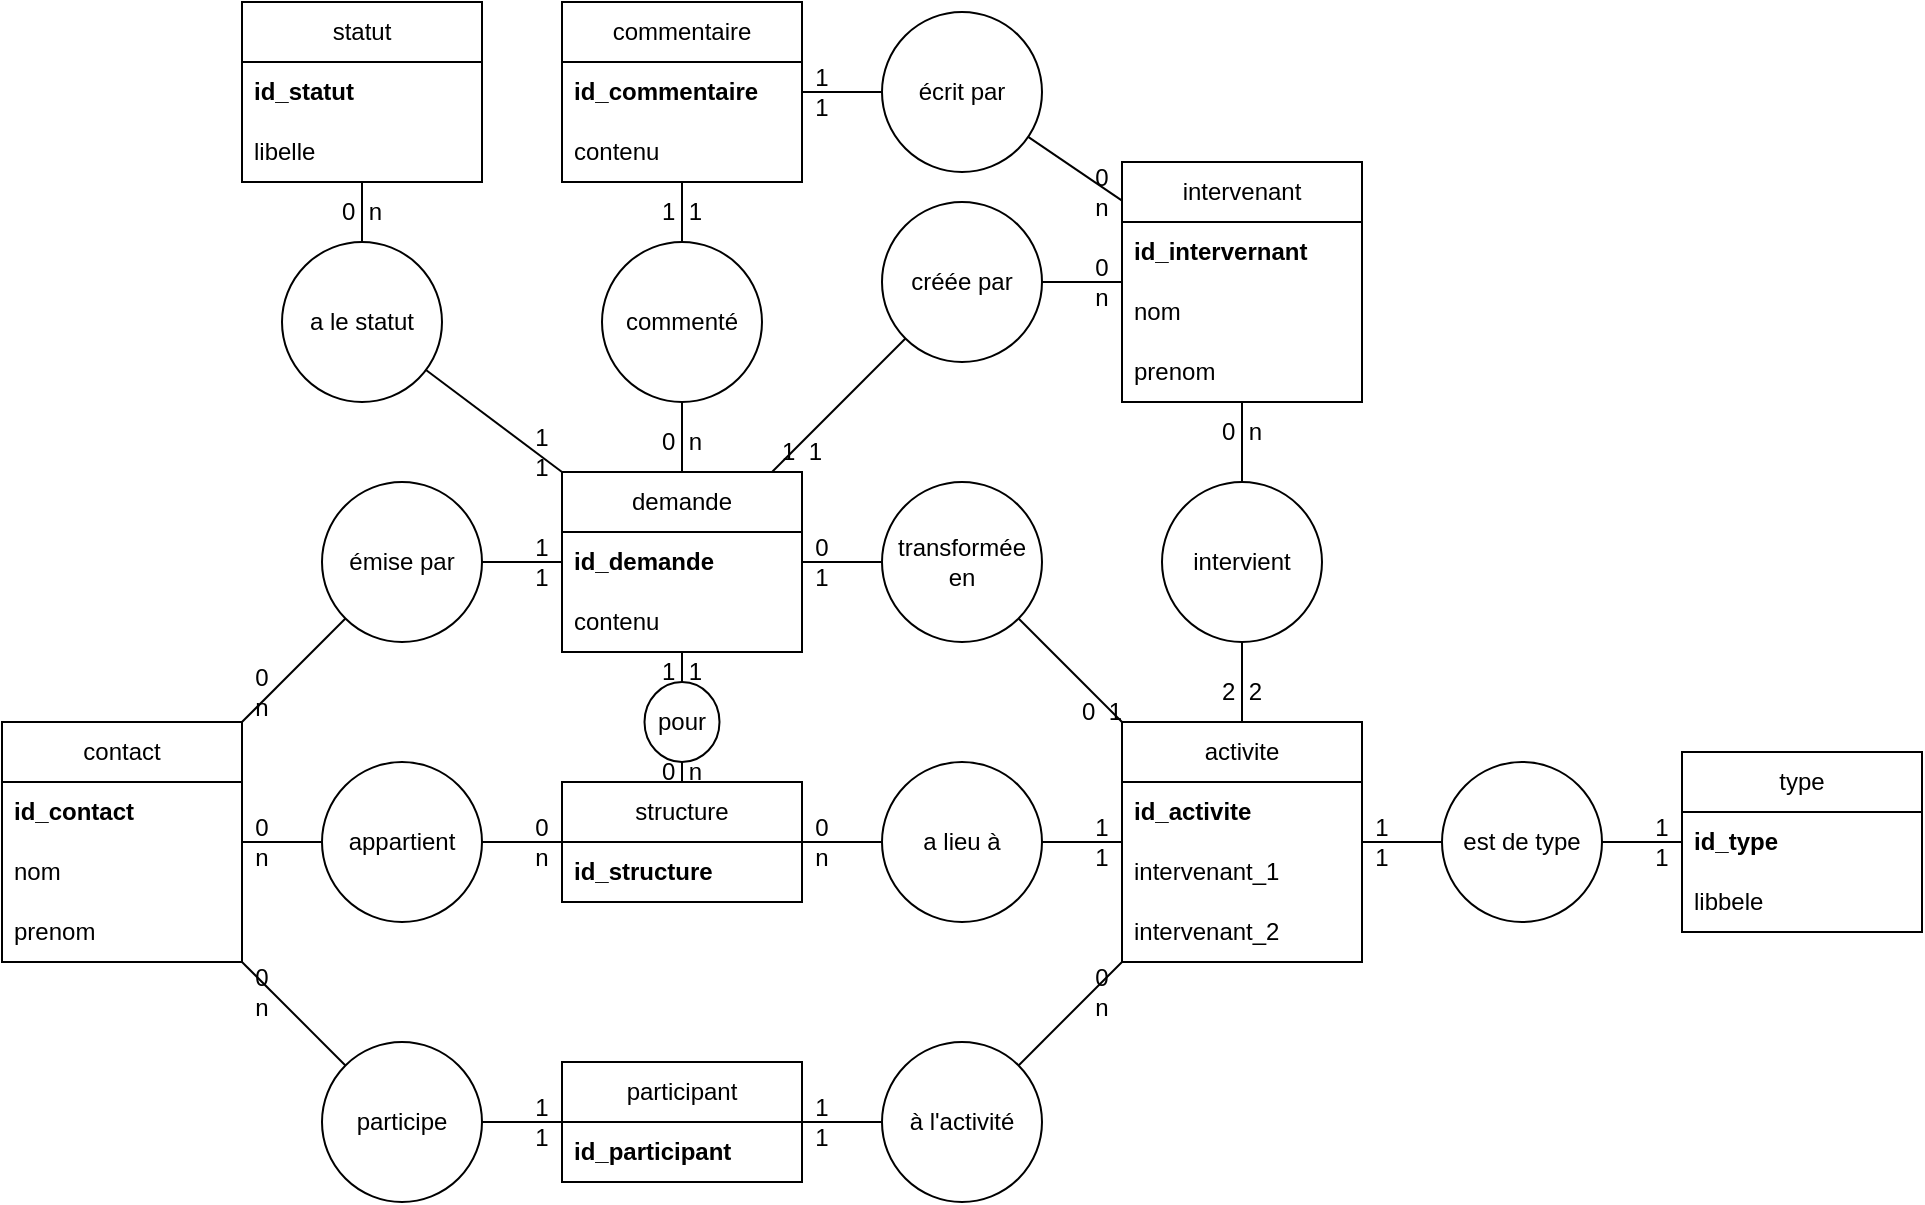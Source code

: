 <mxfile version="26.1.1">
  <diagram name="Page-1" id="g46BpmcK36E0bf87jSdf">
    <mxGraphModel dx="1851" dy="1764" grid="1" gridSize="10" guides="1" tooltips="1" connect="1" arrows="1" fold="1" page="1" pageScale="1" pageWidth="827" pageHeight="1169" math="0" shadow="0">
      <root>
        <mxCell id="0" />
        <mxCell id="1" parent="0" />
        <mxCell id="07VjOxCn-JuGPkoLpXRE-1" value="structure" style="swimlane;fontStyle=0;childLayout=stackLayout;horizontal=1;startSize=30;horizontalStack=0;resizeParent=1;resizeParentMax=0;resizeLast=0;collapsible=1;marginBottom=0;whiteSpace=wrap;html=1;" vertex="1" parent="1">
          <mxGeometry x="160" y="320" width="120" height="60" as="geometry" />
        </mxCell>
        <mxCell id="07VjOxCn-JuGPkoLpXRE-2" value="&lt;b&gt;id_structure&lt;/b&gt;" style="text;strokeColor=none;fillColor=none;align=left;verticalAlign=middle;spacingLeft=4;spacingRight=4;overflow=hidden;points=[[0,0.5],[1,0.5]];portConstraint=eastwest;rotatable=0;whiteSpace=wrap;html=1;" vertex="1" parent="07VjOxCn-JuGPkoLpXRE-1">
          <mxGeometry y="30" width="120" height="30" as="geometry" />
        </mxCell>
        <mxCell id="07VjOxCn-JuGPkoLpXRE-5" value="activite" style="swimlane;fontStyle=0;childLayout=stackLayout;horizontal=1;startSize=30;horizontalStack=0;resizeParent=1;resizeParentMax=0;resizeLast=0;collapsible=1;marginBottom=0;whiteSpace=wrap;html=1;" vertex="1" parent="1">
          <mxGeometry x="440" y="290" width="120" height="120" as="geometry" />
        </mxCell>
        <mxCell id="07VjOxCn-JuGPkoLpXRE-6" value="&lt;b&gt;id_activite&lt;/b&gt;" style="text;strokeColor=none;fillColor=none;align=left;verticalAlign=middle;spacingLeft=4;spacingRight=4;overflow=hidden;points=[[0,0.5],[1,0.5]];portConstraint=eastwest;rotatable=0;whiteSpace=wrap;html=1;" vertex="1" parent="07VjOxCn-JuGPkoLpXRE-5">
          <mxGeometry y="30" width="120" height="30" as="geometry" />
        </mxCell>
        <mxCell id="07VjOxCn-JuGPkoLpXRE-7" value="intervenant_1" style="text;strokeColor=none;fillColor=none;align=left;verticalAlign=middle;spacingLeft=4;spacingRight=4;overflow=hidden;points=[[0,0.5],[1,0.5]];portConstraint=eastwest;rotatable=0;whiteSpace=wrap;html=1;" vertex="1" parent="07VjOxCn-JuGPkoLpXRE-5">
          <mxGeometry y="60" width="120" height="30" as="geometry" />
        </mxCell>
        <mxCell id="07VjOxCn-JuGPkoLpXRE-8" value="intervenant_2" style="text;strokeColor=none;fillColor=none;align=left;verticalAlign=middle;spacingLeft=4;spacingRight=4;overflow=hidden;points=[[0,0.5],[1,0.5]];portConstraint=eastwest;rotatable=0;whiteSpace=wrap;html=1;" vertex="1" parent="07VjOxCn-JuGPkoLpXRE-5">
          <mxGeometry y="90" width="120" height="30" as="geometry" />
        </mxCell>
        <mxCell id="07VjOxCn-JuGPkoLpXRE-9" value="contact" style="swimlane;fontStyle=0;childLayout=stackLayout;horizontal=1;startSize=30;horizontalStack=0;resizeParent=1;resizeParentMax=0;resizeLast=0;collapsible=1;marginBottom=0;whiteSpace=wrap;html=1;" vertex="1" parent="1">
          <mxGeometry x="-120" y="290" width="120" height="120" as="geometry" />
        </mxCell>
        <mxCell id="07VjOxCn-JuGPkoLpXRE-10" value="&lt;b&gt;id_contact&lt;/b&gt;" style="text;strokeColor=none;fillColor=none;align=left;verticalAlign=middle;spacingLeft=4;spacingRight=4;overflow=hidden;points=[[0,0.5],[1,0.5]];portConstraint=eastwest;rotatable=0;whiteSpace=wrap;html=1;" vertex="1" parent="07VjOxCn-JuGPkoLpXRE-9">
          <mxGeometry y="30" width="120" height="30" as="geometry" />
        </mxCell>
        <mxCell id="07VjOxCn-JuGPkoLpXRE-11" value="nom" style="text;strokeColor=none;fillColor=none;align=left;verticalAlign=middle;spacingLeft=4;spacingRight=4;overflow=hidden;points=[[0,0.5],[1,0.5]];portConstraint=eastwest;rotatable=0;whiteSpace=wrap;html=1;" vertex="1" parent="07VjOxCn-JuGPkoLpXRE-9">
          <mxGeometry y="60" width="120" height="30" as="geometry" />
        </mxCell>
        <mxCell id="07VjOxCn-JuGPkoLpXRE-12" value="prenom" style="text;strokeColor=none;fillColor=none;align=left;verticalAlign=middle;spacingLeft=4;spacingRight=4;overflow=hidden;points=[[0,0.5],[1,0.5]];portConstraint=eastwest;rotatable=0;whiteSpace=wrap;html=1;" vertex="1" parent="07VjOxCn-JuGPkoLpXRE-9">
          <mxGeometry y="90" width="120" height="30" as="geometry" />
        </mxCell>
        <mxCell id="07VjOxCn-JuGPkoLpXRE-14" value="appartient" style="ellipse;whiteSpace=wrap;html=1;" vertex="1" parent="1">
          <mxGeometry x="40" y="310" width="80" height="80" as="geometry" />
        </mxCell>
        <mxCell id="07VjOxCn-JuGPkoLpXRE-16" value="" style="endArrow=none;html=1;rounded=0;" edge="1" parent="1" source="07VjOxCn-JuGPkoLpXRE-1" target="07VjOxCn-JuGPkoLpXRE-14">
          <mxGeometry width="50" height="50" relative="1" as="geometry">
            <mxPoint x="294" y="310" as="sourcePoint" />
            <mxPoint x="344" y="260" as="targetPoint" />
          </mxGeometry>
        </mxCell>
        <mxCell id="07VjOxCn-JuGPkoLpXRE-17" value="" style="endArrow=none;html=1;rounded=0;" edge="1" parent="1" source="07VjOxCn-JuGPkoLpXRE-14" target="07VjOxCn-JuGPkoLpXRE-9">
          <mxGeometry width="50" height="50" relative="1" as="geometry">
            <mxPoint x="380" y="360" as="sourcePoint" />
            <mxPoint x="430" y="310" as="targetPoint" />
          </mxGeometry>
        </mxCell>
        <mxCell id="07VjOxCn-JuGPkoLpXRE-18" value="0&lt;div&gt;n&lt;/div&gt;" style="text;html=1;align=center;verticalAlign=middle;whiteSpace=wrap;rounded=0;" vertex="1" parent="1">
          <mxGeometry x="120" y="335" width="60" height="30" as="geometry" />
        </mxCell>
        <mxCell id="07VjOxCn-JuGPkoLpXRE-19" value="0&lt;div&gt;n&lt;/div&gt;" style="text;html=1;align=center;verticalAlign=middle;whiteSpace=wrap;rounded=0;" vertex="1" parent="1">
          <mxGeometry x="-20" y="335" width="60" height="30" as="geometry" />
        </mxCell>
        <mxCell id="07VjOxCn-JuGPkoLpXRE-20" value="intervenant" style="swimlane;fontStyle=0;childLayout=stackLayout;horizontal=1;startSize=30;horizontalStack=0;resizeParent=1;resizeParentMax=0;resizeLast=0;collapsible=1;marginBottom=0;whiteSpace=wrap;html=1;" vertex="1" parent="1">
          <mxGeometry x="440" y="10" width="120" height="120" as="geometry" />
        </mxCell>
        <mxCell id="07VjOxCn-JuGPkoLpXRE-21" value="&lt;b&gt;id_intervernant&lt;/b&gt;" style="text;strokeColor=none;fillColor=none;align=left;verticalAlign=middle;spacingLeft=4;spacingRight=4;overflow=hidden;points=[[0,0.5],[1,0.5]];portConstraint=eastwest;rotatable=0;whiteSpace=wrap;html=1;" vertex="1" parent="07VjOxCn-JuGPkoLpXRE-20">
          <mxGeometry y="30" width="120" height="30" as="geometry" />
        </mxCell>
        <mxCell id="07VjOxCn-JuGPkoLpXRE-22" value="nom" style="text;strokeColor=none;fillColor=none;align=left;verticalAlign=middle;spacingLeft=4;spacingRight=4;overflow=hidden;points=[[0,0.5],[1,0.5]];portConstraint=eastwest;rotatable=0;whiteSpace=wrap;html=1;" vertex="1" parent="07VjOxCn-JuGPkoLpXRE-20">
          <mxGeometry y="60" width="120" height="30" as="geometry" />
        </mxCell>
        <mxCell id="07VjOxCn-JuGPkoLpXRE-23" value="prenom" style="text;strokeColor=none;fillColor=none;align=left;verticalAlign=middle;spacingLeft=4;spacingRight=4;overflow=hidden;points=[[0,0.5],[1,0.5]];portConstraint=eastwest;rotatable=0;whiteSpace=wrap;html=1;" vertex="1" parent="07VjOxCn-JuGPkoLpXRE-20">
          <mxGeometry y="90" width="120" height="30" as="geometry" />
        </mxCell>
        <mxCell id="07VjOxCn-JuGPkoLpXRE-26" value="intervient" style="ellipse;whiteSpace=wrap;html=1;" vertex="1" parent="1">
          <mxGeometry x="460" y="170" width="80" height="80" as="geometry" />
        </mxCell>
        <mxCell id="07VjOxCn-JuGPkoLpXRE-29" value="" style="endArrow=none;html=1;rounded=0;" edge="1" parent="1" source="07VjOxCn-JuGPkoLpXRE-26" target="07VjOxCn-JuGPkoLpXRE-20">
          <mxGeometry width="50" height="50" relative="1" as="geometry">
            <mxPoint x="481" y="181" as="sourcePoint" />
            <mxPoint x="493" y="140" as="targetPoint" />
          </mxGeometry>
        </mxCell>
        <mxCell id="07VjOxCn-JuGPkoLpXRE-30" value="" style="endArrow=none;html=1;rounded=0;" edge="1" parent="1" source="07VjOxCn-JuGPkoLpXRE-5" target="07VjOxCn-JuGPkoLpXRE-26">
          <mxGeometry width="50" height="50" relative="1" as="geometry">
            <mxPoint x="539" y="181" as="sourcePoint" />
            <mxPoint x="527" y="140" as="targetPoint" />
          </mxGeometry>
        </mxCell>
        <mxCell id="07VjOxCn-JuGPkoLpXRE-32" value="0&amp;nbsp; n" style="text;html=1;align=center;verticalAlign=middle;whiteSpace=wrap;rounded=0;" vertex="1" parent="1">
          <mxGeometry x="470" y="130" width="60" height="30" as="geometry" />
        </mxCell>
        <mxCell id="07VjOxCn-JuGPkoLpXRE-34" value="2&amp;nbsp; 2" style="text;html=1;align=center;verticalAlign=middle;whiteSpace=wrap;rounded=0;" vertex="1" parent="1">
          <mxGeometry x="470" y="260" width="60" height="30" as="geometry" />
        </mxCell>
        <mxCell id="07VjOxCn-JuGPkoLpXRE-35" value="a lieu à" style="ellipse;whiteSpace=wrap;html=1;" vertex="1" parent="1">
          <mxGeometry x="320" y="310" width="80" height="80" as="geometry" />
        </mxCell>
        <mxCell id="07VjOxCn-JuGPkoLpXRE-36" value="" style="endArrow=none;html=1;rounded=0;" edge="1" parent="1" source="07VjOxCn-JuGPkoLpXRE-35" target="07VjOxCn-JuGPkoLpXRE-5">
          <mxGeometry width="50" height="50" relative="1" as="geometry">
            <mxPoint x="410" y="320" as="sourcePoint" />
            <mxPoint x="460" y="270" as="targetPoint" />
          </mxGeometry>
        </mxCell>
        <mxCell id="07VjOxCn-JuGPkoLpXRE-39" value="" style="endArrow=none;html=1;rounded=0;" edge="1" parent="1" source="07VjOxCn-JuGPkoLpXRE-35" target="07VjOxCn-JuGPkoLpXRE-1">
          <mxGeometry width="50" height="50" relative="1" as="geometry">
            <mxPoint x="380" y="420" as="sourcePoint" />
            <mxPoint x="420" y="420" as="targetPoint" />
          </mxGeometry>
        </mxCell>
        <mxCell id="07VjOxCn-JuGPkoLpXRE-41" value="type" style="swimlane;fontStyle=0;childLayout=stackLayout;horizontal=1;startSize=30;horizontalStack=0;resizeParent=1;resizeParentMax=0;resizeLast=0;collapsible=1;marginBottom=0;whiteSpace=wrap;html=1;" vertex="1" parent="1">
          <mxGeometry x="720" y="305" width="120" height="90" as="geometry" />
        </mxCell>
        <mxCell id="07VjOxCn-JuGPkoLpXRE-42" value="&lt;b&gt;id_type&lt;/b&gt;" style="text;strokeColor=none;fillColor=none;align=left;verticalAlign=middle;spacingLeft=4;spacingRight=4;overflow=hidden;points=[[0,0.5],[1,0.5]];portConstraint=eastwest;rotatable=0;whiteSpace=wrap;html=1;" vertex="1" parent="07VjOxCn-JuGPkoLpXRE-41">
          <mxGeometry y="30" width="120" height="30" as="geometry" />
        </mxCell>
        <mxCell id="07VjOxCn-JuGPkoLpXRE-44" value="libbele" style="text;strokeColor=none;fillColor=none;align=left;verticalAlign=middle;spacingLeft=4;spacingRight=4;overflow=hidden;points=[[0,0.5],[1,0.5]];portConstraint=eastwest;rotatable=0;whiteSpace=wrap;html=1;" vertex="1" parent="07VjOxCn-JuGPkoLpXRE-41">
          <mxGeometry y="60" width="120" height="30" as="geometry" />
        </mxCell>
        <mxCell id="07VjOxCn-JuGPkoLpXRE-50" value="est de type" style="ellipse;whiteSpace=wrap;html=1;" vertex="1" parent="1">
          <mxGeometry x="600" y="310" width="80" height="80" as="geometry" />
        </mxCell>
        <mxCell id="07VjOxCn-JuGPkoLpXRE-51" value="" style="endArrow=none;html=1;rounded=0;" edge="1" source="07VjOxCn-JuGPkoLpXRE-50" parent="1" target="07VjOxCn-JuGPkoLpXRE-41">
          <mxGeometry width="50" height="50" relative="1" as="geometry">
            <mxPoint x="730" y="330" as="sourcePoint" />
            <mxPoint x="760" y="360" as="targetPoint" />
          </mxGeometry>
        </mxCell>
        <mxCell id="07VjOxCn-JuGPkoLpXRE-52" value="" style="endArrow=none;html=1;rounded=0;" edge="1" source="07VjOxCn-JuGPkoLpXRE-50" parent="1" target="07VjOxCn-JuGPkoLpXRE-5">
          <mxGeometry width="50" height="50" relative="1" as="geometry">
            <mxPoint x="700" y="430" as="sourcePoint" />
            <mxPoint x="600" y="360" as="targetPoint" />
          </mxGeometry>
        </mxCell>
        <mxCell id="07VjOxCn-JuGPkoLpXRE-53" value="1&lt;div&gt;1&lt;/div&gt;" style="text;html=1;align=center;verticalAlign=middle;whiteSpace=wrap;rounded=0;" vertex="1" parent="1">
          <mxGeometry x="540" y="335" width="60" height="30" as="geometry" />
        </mxCell>
        <mxCell id="07VjOxCn-JuGPkoLpXRE-54" value="1&lt;div&gt;1&lt;/div&gt;" style="text;html=1;align=center;verticalAlign=middle;whiteSpace=wrap;rounded=0;" vertex="1" parent="1">
          <mxGeometry x="680" y="335" width="60" height="30" as="geometry" />
        </mxCell>
        <mxCell id="07VjOxCn-JuGPkoLpXRE-55" value="1&lt;div&gt;1&lt;/div&gt;" style="text;html=1;align=center;verticalAlign=middle;whiteSpace=wrap;rounded=0;" vertex="1" parent="1">
          <mxGeometry x="400" y="335" width="60" height="30" as="geometry" />
        </mxCell>
        <mxCell id="07VjOxCn-JuGPkoLpXRE-56" value="0&lt;div&gt;n&lt;/div&gt;" style="text;html=1;align=center;verticalAlign=middle;whiteSpace=wrap;rounded=0;" vertex="1" parent="1">
          <mxGeometry x="260" y="335" width="60" height="30" as="geometry" />
        </mxCell>
        <mxCell id="07VjOxCn-JuGPkoLpXRE-57" value="demande" style="swimlane;fontStyle=0;childLayout=stackLayout;horizontal=1;startSize=30;horizontalStack=0;resizeParent=1;resizeParentMax=0;resizeLast=0;collapsible=1;marginBottom=0;whiteSpace=wrap;html=1;" vertex="1" parent="1">
          <mxGeometry x="160" y="165" width="120" height="90" as="geometry" />
        </mxCell>
        <mxCell id="07VjOxCn-JuGPkoLpXRE-58" value="&lt;b&gt;id_demande&lt;/b&gt;" style="text;strokeColor=none;fillColor=none;align=left;verticalAlign=middle;spacingLeft=4;spacingRight=4;overflow=hidden;points=[[0,0.5],[1,0.5]];portConstraint=eastwest;rotatable=0;whiteSpace=wrap;html=1;" vertex="1" parent="07VjOxCn-JuGPkoLpXRE-57">
          <mxGeometry y="30" width="120" height="30" as="geometry" />
        </mxCell>
        <mxCell id="07VjOxCn-JuGPkoLpXRE-59" value="contenu" style="text;strokeColor=none;fillColor=none;align=left;verticalAlign=middle;spacingLeft=4;spacingRight=4;overflow=hidden;points=[[0,0.5],[1,0.5]];portConstraint=eastwest;rotatable=0;whiteSpace=wrap;html=1;" vertex="1" parent="07VjOxCn-JuGPkoLpXRE-57">
          <mxGeometry y="60" width="120" height="30" as="geometry" />
        </mxCell>
        <mxCell id="07VjOxCn-JuGPkoLpXRE-61" value="transformée&lt;div&gt;en&lt;/div&gt;" style="ellipse;whiteSpace=wrap;html=1;" vertex="1" parent="1">
          <mxGeometry x="320" y="170" width="80" height="80" as="geometry" />
        </mxCell>
        <mxCell id="07VjOxCn-JuGPkoLpXRE-62" value="" style="endArrow=none;html=1;rounded=0;" edge="1" parent="1" source="07VjOxCn-JuGPkoLpXRE-5" target="07VjOxCn-JuGPkoLpXRE-61">
          <mxGeometry width="50" height="50" relative="1" as="geometry">
            <mxPoint x="385.64" y="310" as="sourcePoint" />
            <mxPoint x="369.998" y="267.704" as="targetPoint" />
          </mxGeometry>
        </mxCell>
        <mxCell id="07VjOxCn-JuGPkoLpXRE-63" value="" style="endArrow=none;html=1;rounded=0;" edge="1" parent="1" source="07VjOxCn-JuGPkoLpXRE-61" target="07VjOxCn-JuGPkoLpXRE-57">
          <mxGeometry width="50" height="50" relative="1" as="geometry">
            <mxPoint x="386" y="312" as="sourcePoint" />
            <mxPoint x="334" y="260" as="targetPoint" />
          </mxGeometry>
        </mxCell>
        <mxCell id="07VjOxCn-JuGPkoLpXRE-64" value="0&amp;nbsp; 1" style="text;html=1;align=center;verticalAlign=middle;whiteSpace=wrap;rounded=0;rotation=0;" vertex="1" parent="1">
          <mxGeometry x="400" y="270" width="60" height="30" as="geometry" />
        </mxCell>
        <mxCell id="07VjOxCn-JuGPkoLpXRE-65" value="0&lt;br&gt;&lt;div&gt;1&lt;/div&gt;" style="text;html=1;align=center;verticalAlign=middle;whiteSpace=wrap;rounded=0;" vertex="1" parent="1">
          <mxGeometry x="260" y="195" width="60" height="30" as="geometry" />
        </mxCell>
        <mxCell id="07VjOxCn-JuGPkoLpXRE-66" value="commentaire" style="swimlane;fontStyle=0;childLayout=stackLayout;horizontal=1;startSize=30;horizontalStack=0;resizeParent=1;resizeParentMax=0;resizeLast=0;collapsible=1;marginBottom=0;whiteSpace=wrap;html=1;" vertex="1" parent="1">
          <mxGeometry x="160" y="-70" width="120" height="90" as="geometry" />
        </mxCell>
        <mxCell id="07VjOxCn-JuGPkoLpXRE-67" value="&lt;b&gt;id_commentaire&lt;/b&gt;" style="text;strokeColor=none;fillColor=none;align=left;verticalAlign=middle;spacingLeft=4;spacingRight=4;overflow=hidden;points=[[0,0.5],[1,0.5]];portConstraint=eastwest;rotatable=0;whiteSpace=wrap;html=1;" vertex="1" parent="07VjOxCn-JuGPkoLpXRE-66">
          <mxGeometry y="30" width="120" height="30" as="geometry" />
        </mxCell>
        <mxCell id="07VjOxCn-JuGPkoLpXRE-68" value="contenu" style="text;strokeColor=none;fillColor=none;align=left;verticalAlign=middle;spacingLeft=4;spacingRight=4;overflow=hidden;points=[[0,0.5],[1,0.5]];portConstraint=eastwest;rotatable=0;whiteSpace=wrap;html=1;" vertex="1" parent="07VjOxCn-JuGPkoLpXRE-66">
          <mxGeometry y="60" width="120" height="30" as="geometry" />
        </mxCell>
        <mxCell id="07VjOxCn-JuGPkoLpXRE-70" value="" style="endArrow=none;html=1;rounded=0;" edge="1" parent="1" source="07VjOxCn-JuGPkoLpXRE-20" target="07VjOxCn-JuGPkoLpXRE-74">
          <mxGeometry width="50" height="50" relative="1" as="geometry">
            <mxPoint x="440" y="290" as="sourcePoint" />
            <mxPoint x="380" y="70" as="targetPoint" />
            <Array as="points" />
          </mxGeometry>
        </mxCell>
        <mxCell id="07VjOxCn-JuGPkoLpXRE-71" value="commenté" style="ellipse;whiteSpace=wrap;html=1;direction=south;" vertex="1" parent="1">
          <mxGeometry x="180" y="50" width="80" height="80" as="geometry" />
        </mxCell>
        <mxCell id="07VjOxCn-JuGPkoLpXRE-72" value="" style="endArrow=none;html=1;rounded=0;" edge="1" parent="1" source="07VjOxCn-JuGPkoLpXRE-57" target="07VjOxCn-JuGPkoLpXRE-71">
          <mxGeometry width="50" height="50" relative="1" as="geometry">
            <mxPoint x="410" y="117.5" as="sourcePoint" />
            <mxPoint x="250" y="62.5" as="targetPoint" />
            <Array as="points" />
          </mxGeometry>
        </mxCell>
        <mxCell id="07VjOxCn-JuGPkoLpXRE-73" value="" style="endArrow=none;html=1;rounded=0;" edge="1" parent="1" source="07VjOxCn-JuGPkoLpXRE-66" target="07VjOxCn-JuGPkoLpXRE-71">
          <mxGeometry width="50" height="50" relative="1" as="geometry">
            <mxPoint x="230" y="175" as="sourcePoint" />
            <mxPoint x="230" y="80" as="targetPoint" />
            <Array as="points" />
          </mxGeometry>
        </mxCell>
        <mxCell id="07VjOxCn-JuGPkoLpXRE-74" value="écrit par" style="ellipse;whiteSpace=wrap;html=1;direction=south;" vertex="1" parent="1">
          <mxGeometry x="320" y="-65" width="80" height="80" as="geometry" />
        </mxCell>
        <mxCell id="07VjOxCn-JuGPkoLpXRE-75" value="" style="endArrow=none;html=1;rounded=0;" edge="1" parent="1" source="07VjOxCn-JuGPkoLpXRE-74" target="07VjOxCn-JuGPkoLpXRE-66">
          <mxGeometry width="50" height="50" relative="1" as="geometry">
            <mxPoint x="364" y="130" as="sourcePoint" />
            <mxPoint x="334" y="116" as="targetPoint" />
            <Array as="points" />
          </mxGeometry>
        </mxCell>
        <mxCell id="07VjOxCn-JuGPkoLpXRE-76" value="0&lt;div&gt;n&lt;/div&gt;" style="text;html=1;align=center;verticalAlign=middle;whiteSpace=wrap;rounded=0;" vertex="1" parent="1">
          <mxGeometry x="400" y="10" width="60" height="30" as="geometry" />
        </mxCell>
        <mxCell id="07VjOxCn-JuGPkoLpXRE-77" value="1&lt;div&gt;1&lt;/div&gt;" style="text;html=1;align=center;verticalAlign=middle;whiteSpace=wrap;rounded=0;" vertex="1" parent="1">
          <mxGeometry x="260" y="-40" width="60" height="30" as="geometry" />
        </mxCell>
        <mxCell id="07VjOxCn-JuGPkoLpXRE-78" value="0&amp;nbsp; n" style="text;html=1;align=center;verticalAlign=middle;whiteSpace=wrap;rounded=0;rotation=0;" vertex="1" parent="1">
          <mxGeometry x="190" y="135" width="60" height="30" as="geometry" />
        </mxCell>
        <mxCell id="07VjOxCn-JuGPkoLpXRE-79" value="1&amp;nbsp; 1" style="text;html=1;align=center;verticalAlign=middle;whiteSpace=wrap;rounded=0;rotation=0;" vertex="1" parent="1">
          <mxGeometry x="190" y="20" width="60" height="30" as="geometry" />
        </mxCell>
        <mxCell id="07VjOxCn-JuGPkoLpXRE-80" value="émise par" style="ellipse;whiteSpace=wrap;html=1;" vertex="1" parent="1">
          <mxGeometry x="40" y="170" width="80" height="80" as="geometry" />
        </mxCell>
        <mxCell id="07VjOxCn-JuGPkoLpXRE-81" value="" style="endArrow=none;html=1;rounded=0;" edge="1" target="07VjOxCn-JuGPkoLpXRE-80" parent="1" source="07VjOxCn-JuGPkoLpXRE-57">
          <mxGeometry width="50" height="50" relative="1" as="geometry">
            <mxPoint x="130" y="190" as="sourcePoint" />
            <mxPoint x="314" y="100" as="targetPoint" />
          </mxGeometry>
        </mxCell>
        <mxCell id="07VjOxCn-JuGPkoLpXRE-82" value="" style="endArrow=none;html=1;rounded=0;" edge="1" source="07VjOxCn-JuGPkoLpXRE-80" parent="1" target="07VjOxCn-JuGPkoLpXRE-9">
          <mxGeometry width="50" height="50" relative="1" as="geometry">
            <mxPoint x="350" y="200" as="sourcePoint" />
            <mxPoint x="-30" y="190" as="targetPoint" />
          </mxGeometry>
        </mxCell>
        <mxCell id="07VjOxCn-JuGPkoLpXRE-83" value="1&lt;div&gt;1&lt;/div&gt;" style="text;html=1;align=center;verticalAlign=middle;whiteSpace=wrap;rounded=0;" vertex="1" parent="1">
          <mxGeometry x="120" y="195" width="60" height="30" as="geometry" />
        </mxCell>
        <mxCell id="07VjOxCn-JuGPkoLpXRE-84" value="0&lt;div&gt;n&lt;/div&gt;" style="text;html=1;align=center;verticalAlign=middle;whiteSpace=wrap;rounded=0;" vertex="1" parent="1">
          <mxGeometry x="-20" y="260" width="60" height="30" as="geometry" />
        </mxCell>
        <mxCell id="07VjOxCn-JuGPkoLpXRE-86" value="statut" style="swimlane;fontStyle=0;childLayout=stackLayout;horizontal=1;startSize=30;horizontalStack=0;resizeParent=1;resizeParentMax=0;resizeLast=0;collapsible=1;marginBottom=0;whiteSpace=wrap;html=1;" vertex="1" parent="1">
          <mxGeometry y="-70" width="120" height="90" as="geometry" />
        </mxCell>
        <mxCell id="07VjOxCn-JuGPkoLpXRE-87" value="&lt;b&gt;id_statut&lt;/b&gt;" style="text;strokeColor=none;fillColor=none;align=left;verticalAlign=middle;spacingLeft=4;spacingRight=4;overflow=hidden;points=[[0,0.5],[1,0.5]];portConstraint=eastwest;rotatable=0;whiteSpace=wrap;html=1;" vertex="1" parent="07VjOxCn-JuGPkoLpXRE-86">
          <mxGeometry y="30" width="120" height="30" as="geometry" />
        </mxCell>
        <mxCell id="07VjOxCn-JuGPkoLpXRE-88" value="libelle" style="text;strokeColor=none;fillColor=none;align=left;verticalAlign=middle;spacingLeft=4;spacingRight=4;overflow=hidden;points=[[0,0.5],[1,0.5]];portConstraint=eastwest;rotatable=0;whiteSpace=wrap;html=1;" vertex="1" parent="07VjOxCn-JuGPkoLpXRE-86">
          <mxGeometry y="60" width="120" height="30" as="geometry" />
        </mxCell>
        <mxCell id="07VjOxCn-JuGPkoLpXRE-89" value="a le statut" style="ellipse;whiteSpace=wrap;html=1;" vertex="1" parent="1">
          <mxGeometry x="20" y="50" width="80" height="80" as="geometry" />
        </mxCell>
        <mxCell id="07VjOxCn-JuGPkoLpXRE-90" value="" style="endArrow=none;html=1;rounded=0;" edge="1" parent="1" source="07VjOxCn-JuGPkoLpXRE-57" target="07VjOxCn-JuGPkoLpXRE-89">
          <mxGeometry width="50" height="50" relative="1" as="geometry">
            <mxPoint x="133" y="260" as="sourcePoint" />
            <mxPoint x="90" y="310" as="targetPoint" />
          </mxGeometry>
        </mxCell>
        <mxCell id="07VjOxCn-JuGPkoLpXRE-91" value="" style="endArrow=none;html=1;rounded=0;" edge="1" parent="1" source="07VjOxCn-JuGPkoLpXRE-86" target="07VjOxCn-JuGPkoLpXRE-89">
          <mxGeometry width="50" height="50" relative="1" as="geometry">
            <mxPoint x="124" y="190" as="sourcePoint" />
            <mxPoint x="50" y="130" as="targetPoint" />
          </mxGeometry>
        </mxCell>
        <mxCell id="07VjOxCn-JuGPkoLpXRE-92" value="1&lt;div&gt;1&lt;/div&gt;" style="text;html=1;align=center;verticalAlign=middle;whiteSpace=wrap;rounded=0;" vertex="1" parent="1">
          <mxGeometry x="120" y="140" width="60" height="30" as="geometry" />
        </mxCell>
        <mxCell id="07VjOxCn-JuGPkoLpXRE-93" value="0&amp;nbsp; n" style="text;html=1;align=center;verticalAlign=middle;whiteSpace=wrap;rounded=0;" vertex="1" parent="1">
          <mxGeometry x="30" y="20" width="60" height="30" as="geometry" />
        </mxCell>
        <mxCell id="07VjOxCn-JuGPkoLpXRE-94" value="pour" style="ellipse;whiteSpace=wrap;html=1;" vertex="1" parent="1">
          <mxGeometry x="201.25" y="270" width="37.5" height="40" as="geometry" />
        </mxCell>
        <mxCell id="07VjOxCn-JuGPkoLpXRE-95" value="" style="endArrow=none;html=1;rounded=0;" edge="1" parent="1" source="07VjOxCn-JuGPkoLpXRE-57" target="07VjOxCn-JuGPkoLpXRE-94">
          <mxGeometry width="50" height="50" relative="1" as="geometry">
            <mxPoint x="170" y="220" as="sourcePoint" />
            <mxPoint x="110" y="220" as="targetPoint" />
          </mxGeometry>
        </mxCell>
        <mxCell id="07VjOxCn-JuGPkoLpXRE-96" value="" style="endArrow=none;html=1;rounded=0;" edge="1" parent="1" source="07VjOxCn-JuGPkoLpXRE-94" target="07VjOxCn-JuGPkoLpXRE-1">
          <mxGeometry width="50" height="50" relative="1" as="geometry">
            <mxPoint x="180" y="230" as="sourcePoint" />
            <mxPoint x="160" y="260" as="targetPoint" />
          </mxGeometry>
        </mxCell>
        <mxCell id="07VjOxCn-JuGPkoLpXRE-97" value="0&amp;nbsp; n" style="text;html=1;align=center;verticalAlign=middle;whiteSpace=wrap;rounded=0;rotation=0;" vertex="1" parent="1">
          <mxGeometry x="190" y="300" width="60" height="30" as="geometry" />
        </mxCell>
        <mxCell id="07VjOxCn-JuGPkoLpXRE-98" value="1&amp;nbsp; 1" style="text;html=1;align=center;verticalAlign=middle;whiteSpace=wrap;rounded=0;rotation=0;" vertex="1" parent="1">
          <mxGeometry x="190" y="250" width="60" height="30" as="geometry" />
        </mxCell>
        <mxCell id="07VjOxCn-JuGPkoLpXRE-102" value="créée par" style="ellipse;whiteSpace=wrap;html=1;direction=south;" vertex="1" parent="1">
          <mxGeometry x="320" y="30" width="80" height="80" as="geometry" />
        </mxCell>
        <mxCell id="07VjOxCn-JuGPkoLpXRE-103" value="" style="endArrow=none;html=1;rounded=0;" edge="1" parent="1" source="07VjOxCn-JuGPkoLpXRE-20" target="07VjOxCn-JuGPkoLpXRE-102">
          <mxGeometry width="50" height="50" relative="1" as="geometry">
            <mxPoint x="450" y="39" as="sourcePoint" />
            <mxPoint x="403" y="7" as="targetPoint" />
            <Array as="points" />
          </mxGeometry>
        </mxCell>
        <mxCell id="07VjOxCn-JuGPkoLpXRE-104" value="" style="endArrow=none;html=1;rounded=0;" edge="1" parent="1" source="07VjOxCn-JuGPkoLpXRE-57" target="07VjOxCn-JuGPkoLpXRE-102">
          <mxGeometry width="50" height="50" relative="1" as="geometry">
            <mxPoint x="450" y="89" as="sourcePoint" />
            <mxPoint x="410" y="94" as="targetPoint" />
            <Array as="points" />
          </mxGeometry>
        </mxCell>
        <mxCell id="07VjOxCn-JuGPkoLpXRE-105" value="0&lt;div&gt;n&lt;/div&gt;" style="text;html=1;align=center;verticalAlign=middle;whiteSpace=wrap;rounded=0;" vertex="1" parent="1">
          <mxGeometry x="400" y="55" width="60" height="30" as="geometry" />
        </mxCell>
        <mxCell id="07VjOxCn-JuGPkoLpXRE-106" value="1&amp;nbsp; 1" style="text;html=1;align=center;verticalAlign=middle;whiteSpace=wrap;rounded=0;rotation=0;" vertex="1" parent="1">
          <mxGeometry x="250" y="140" width="60" height="30" as="geometry" />
        </mxCell>
        <mxCell id="07VjOxCn-JuGPkoLpXRE-107" value="participant" style="swimlane;fontStyle=0;childLayout=stackLayout;horizontal=1;startSize=30;horizontalStack=0;resizeParent=1;resizeParentMax=0;resizeLast=0;collapsible=1;marginBottom=0;whiteSpace=wrap;html=1;" vertex="1" parent="1">
          <mxGeometry x="160" y="460" width="120" height="60" as="geometry" />
        </mxCell>
        <mxCell id="07VjOxCn-JuGPkoLpXRE-108" value="&lt;b&gt;id_participant&lt;/b&gt;" style="text;strokeColor=none;fillColor=none;align=left;verticalAlign=middle;spacingLeft=4;spacingRight=4;overflow=hidden;points=[[0,0.5],[1,0.5]];portConstraint=eastwest;rotatable=0;whiteSpace=wrap;html=1;" vertex="1" parent="07VjOxCn-JuGPkoLpXRE-107">
          <mxGeometry y="30" width="120" height="30" as="geometry" />
        </mxCell>
        <mxCell id="07VjOxCn-JuGPkoLpXRE-109" value="participe" style="ellipse;whiteSpace=wrap;html=1;" vertex="1" parent="1">
          <mxGeometry x="40" y="450" width="80" height="80" as="geometry" />
        </mxCell>
        <mxCell id="07VjOxCn-JuGPkoLpXRE-110" value="" style="endArrow=none;html=1;rounded=0;" edge="1" source="07VjOxCn-JuGPkoLpXRE-107" target="07VjOxCn-JuGPkoLpXRE-109" parent="1">
          <mxGeometry width="50" height="50" relative="1" as="geometry">
            <mxPoint x="294" y="450" as="sourcePoint" />
            <mxPoint x="344" y="400" as="targetPoint" />
          </mxGeometry>
        </mxCell>
        <mxCell id="07VjOxCn-JuGPkoLpXRE-111" value="" style="endArrow=none;html=1;rounded=0;" edge="1" source="07VjOxCn-JuGPkoLpXRE-109" parent="1" target="07VjOxCn-JuGPkoLpXRE-9">
          <mxGeometry width="50" height="50" relative="1" as="geometry">
            <mxPoint x="380" y="500" as="sourcePoint" />
            <mxPoint y="490" as="targetPoint" />
          </mxGeometry>
        </mxCell>
        <mxCell id="07VjOxCn-JuGPkoLpXRE-112" value="1&lt;div&gt;1&lt;/div&gt;" style="text;html=1;align=center;verticalAlign=middle;whiteSpace=wrap;rounded=0;" vertex="1" parent="1">
          <mxGeometry x="120" y="475" width="60" height="30" as="geometry" />
        </mxCell>
        <mxCell id="07VjOxCn-JuGPkoLpXRE-113" value="à l&#39;activité" style="ellipse;whiteSpace=wrap;html=1;" vertex="1" parent="1">
          <mxGeometry x="320" y="450" width="80" height="80" as="geometry" />
        </mxCell>
        <mxCell id="07VjOxCn-JuGPkoLpXRE-114" value="" style="endArrow=none;html=1;rounded=0;" edge="1" source="07VjOxCn-JuGPkoLpXRE-113" parent="1" target="07VjOxCn-JuGPkoLpXRE-5">
          <mxGeometry width="50" height="50" relative="1" as="geometry">
            <mxPoint x="410" y="460" as="sourcePoint" />
            <mxPoint x="440" y="490" as="targetPoint" />
          </mxGeometry>
        </mxCell>
        <mxCell id="07VjOxCn-JuGPkoLpXRE-115" value="" style="endArrow=none;html=1;rounded=0;" edge="1" source="07VjOxCn-JuGPkoLpXRE-113" target="07VjOxCn-JuGPkoLpXRE-107" parent="1">
          <mxGeometry width="50" height="50" relative="1" as="geometry">
            <mxPoint x="380" y="560" as="sourcePoint" />
            <mxPoint x="420" y="560" as="targetPoint" />
          </mxGeometry>
        </mxCell>
        <mxCell id="07VjOxCn-JuGPkoLpXRE-116" value="1&lt;div&gt;1&lt;/div&gt;" style="text;html=1;align=center;verticalAlign=middle;whiteSpace=wrap;rounded=0;" vertex="1" parent="1">
          <mxGeometry x="260" y="475" width="60" height="30" as="geometry" />
        </mxCell>
        <mxCell id="07VjOxCn-JuGPkoLpXRE-119" value="0&lt;div&gt;n&lt;/div&gt;" style="text;html=1;align=center;verticalAlign=middle;whiteSpace=wrap;rounded=0;" vertex="1" parent="1">
          <mxGeometry x="-20" y="410" width="60" height="30" as="geometry" />
        </mxCell>
        <mxCell id="07VjOxCn-JuGPkoLpXRE-124" value="0&lt;div&gt;n&lt;/div&gt;" style="text;html=1;align=center;verticalAlign=middle;whiteSpace=wrap;rounded=0;" vertex="1" parent="1">
          <mxGeometry x="400" y="410" width="60" height="30" as="geometry" />
        </mxCell>
      </root>
    </mxGraphModel>
  </diagram>
</mxfile>
